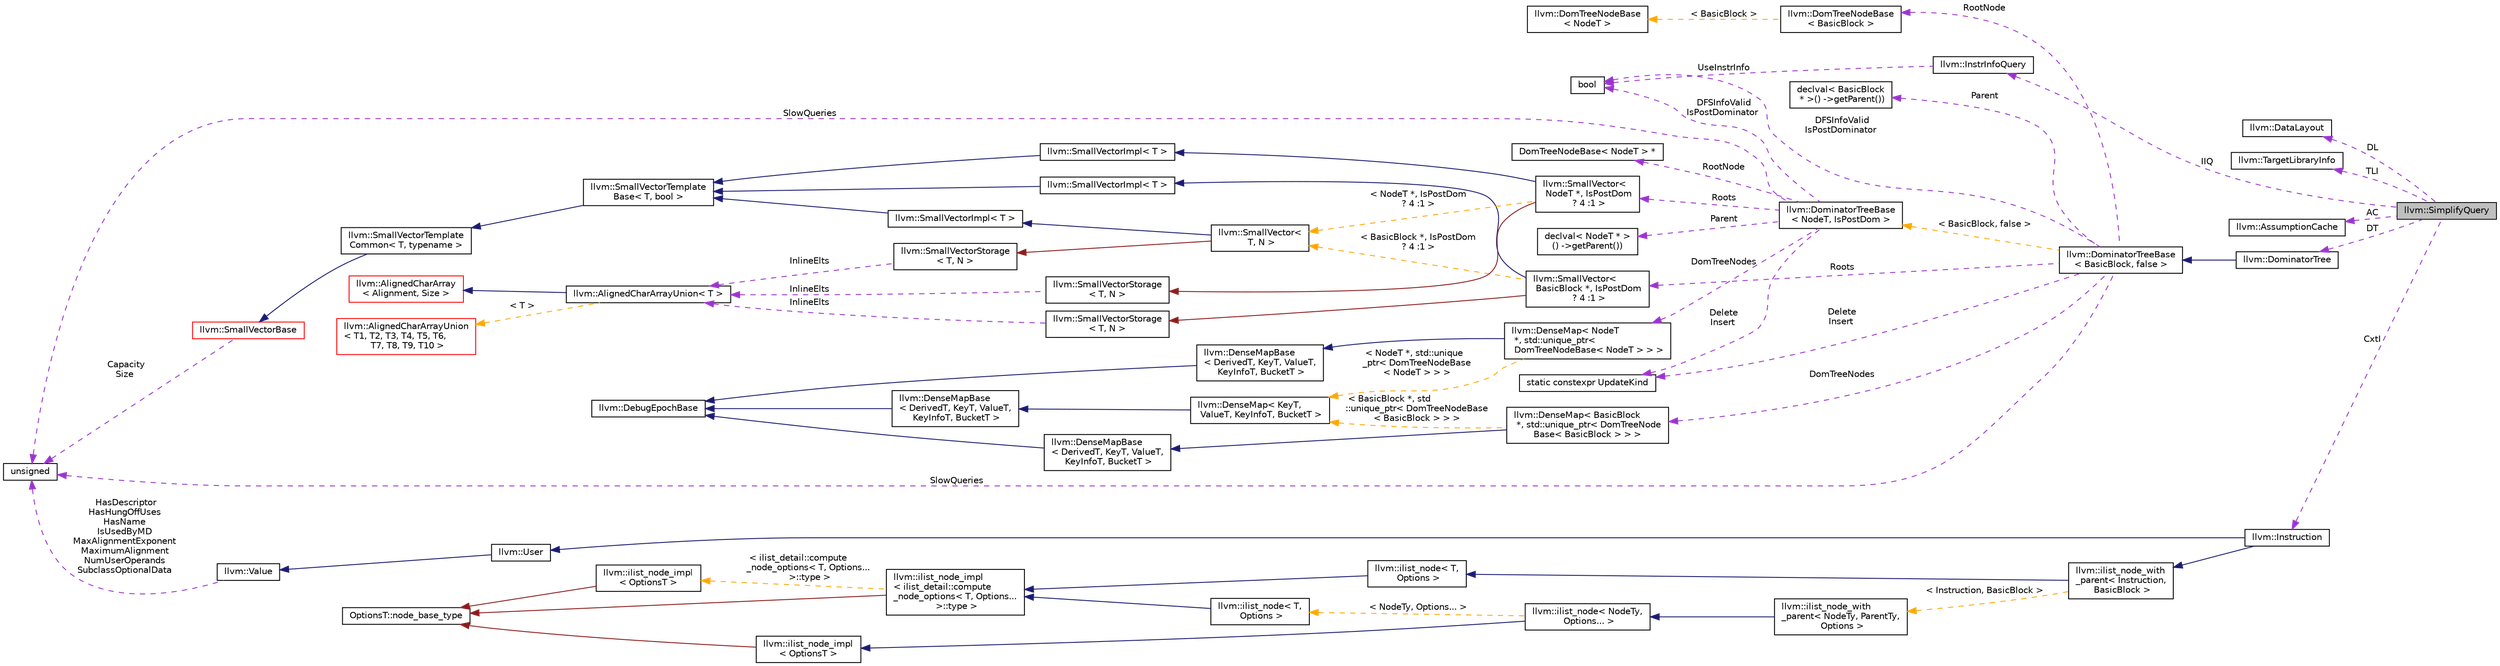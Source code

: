 digraph "llvm::SimplifyQuery"
{
 // LATEX_PDF_SIZE
  bgcolor="transparent";
  edge [fontname="Helvetica",fontsize="10",labelfontname="Helvetica",labelfontsize="10"];
  node [fontname="Helvetica",fontsize="10",shape="box"];
  rankdir="LR";
  Node1 [label="llvm::SimplifyQuery",height=0.2,width=0.4,color="black", fillcolor="grey75", style="filled", fontcolor="black",tooltip=" "];
  Node2 -> Node1 [dir="back",color="darkorchid3",fontsize="10",style="dashed",label=" DL" ,fontname="Helvetica"];
  Node2 [label="llvm::DataLayout",height=0.2,width=0.4,color="black",URL="$classllvm_1_1DataLayout.html",tooltip="A parsed version of the target data layout string in and methods for querying it."];
  Node3 -> Node1 [dir="back",color="darkorchid3",fontsize="10",style="dashed",label=" TLI" ,fontname="Helvetica"];
  Node3 [label="llvm::TargetLibraryInfo",height=0.2,width=0.4,color="black",URL="$classllvm_1_1TargetLibraryInfo.html",tooltip="Provides information about what library functions are available for the current target."];
  Node4 -> Node1 [dir="back",color="darkorchid3",fontsize="10",style="dashed",label=" DT" ,fontname="Helvetica"];
  Node4 [label="llvm::DominatorTree",height=0.2,width=0.4,color="black",URL="$classllvm_1_1DominatorTree.html",tooltip="Concrete subclass of DominatorTreeBase that is used to compute a normal dominator tree."];
  Node5 -> Node4 [dir="back",color="midnightblue",fontsize="10",style="solid",fontname="Helvetica"];
  Node5 [label="llvm::DominatorTreeBase\l\< BasicBlock, false \>",height=0.2,width=0.4,color="black",URL="$classllvm_1_1DominatorTreeBase.html",tooltip=" "];
  Node6 -> Node5 [dir="back",color="darkorchid3",fontsize="10",style="dashed",label=" DFSInfoValid\nIsPostDominator" ,fontname="Helvetica"];
  Node6 [label="bool",height=0.2,width=0.4,color="black",URL="$classbool.html",tooltip=" "];
  Node7 -> Node5 [dir="back",color="darkorchid3",fontsize="10",style="dashed",label=" Delete\nInsert" ,fontname="Helvetica"];
  Node7 [label="static constexpr UpdateKind",height=0.2,width=0.4,color="black",tooltip=" "];
  Node8 -> Node5 [dir="back",color="darkorchid3",fontsize="10",style="dashed",label=" Roots" ,fontname="Helvetica"];
  Node8 [label="llvm::SmallVector\<\l BasicBlock *, IsPostDom\l ? 4 :1 \>",height=0.2,width=0.4,color="black",URL="$classllvm_1_1SmallVector.html",tooltip=" "];
  Node9 -> Node8 [dir="back",color="midnightblue",fontsize="10",style="solid",fontname="Helvetica"];
  Node9 [label="llvm::SmallVectorImpl\< T \>",height=0.2,width=0.4,color="black",URL="$classllvm_1_1SmallVectorImpl.html",tooltip="This class consists of common code factored out of the SmallVector class to reduce code duplication b..."];
  Node10 -> Node9 [dir="back",color="midnightblue",fontsize="10",style="solid",fontname="Helvetica"];
  Node10 [label="llvm::SmallVectorTemplate\lBase\< T, bool \>",height=0.2,width=0.4,color="black",URL="$classllvm_1_1SmallVectorTemplateBase.html",tooltip="SmallVectorTemplateBase<TriviallyCopyable = false> - This is where we put method implementations that..."];
  Node11 -> Node10 [dir="back",color="midnightblue",fontsize="10",style="solid",fontname="Helvetica"];
  Node11 [label="llvm::SmallVectorTemplate\lCommon\< T, typename \>",height=0.2,width=0.4,color="black",URL="$classllvm_1_1SmallVectorTemplateCommon.html",tooltip="This is the part of SmallVectorTemplateBase which does not depend on whether the type T is a POD."];
  Node12 -> Node11 [dir="back",color="midnightblue",fontsize="10",style="solid",fontname="Helvetica"];
  Node12 [label="llvm::SmallVectorBase",height=0.2,width=0.4,color="red",URL="$classllvm_1_1SmallVectorBase.html",tooltip="This is all the non-templated stuff common to all SmallVectors."];
  Node14 -> Node12 [dir="back",color="darkorchid3",fontsize="10",style="dashed",label=" Capacity\nSize" ,fontname="Helvetica"];
  Node14 [label="unsigned",height=0.2,width=0.4,color="black",URL="$classunsigned.html",tooltip=" "];
  Node15 -> Node8 [dir="back",color="firebrick4",fontsize="10",style="solid",fontname="Helvetica"];
  Node15 [label="llvm::SmallVectorStorage\l\< T, N \>",height=0.2,width=0.4,color="black",URL="$structllvm_1_1SmallVectorStorage.html",tooltip="Storage for the SmallVector elements."];
  Node16 -> Node15 [dir="back",color="darkorchid3",fontsize="10",style="dashed",label=" InlineElts" ,fontname="Helvetica"];
  Node16 [label="llvm::AlignedCharArrayUnion\< T \>",height=0.2,width=0.4,color="black",URL="$structllvm_1_1AlignedCharArrayUnion.html",tooltip=" "];
  Node17 -> Node16 [dir="back",color="midnightblue",fontsize="10",style="solid",fontname="Helvetica"];
  Node17 [label="llvm::AlignedCharArray\l\< Alignment, Size \>",height=0.2,width=0.4,color="red",URL="$structllvm_1_1AlignedCharArray.html",tooltip="Helper for building an aligned character array type."];
  Node19 -> Node16 [dir="back",color="orange",fontsize="10",style="dashed",label=" \< T \>" ,fontname="Helvetica"];
  Node19 [label="llvm::AlignedCharArrayUnion\l\< T1, T2, T3, T4, T5, T6,\l T7, T8, T9, T10 \>",height=0.2,width=0.4,color="red",URL="$structllvm_1_1AlignedCharArrayUnion.html",tooltip="This union template exposes a suitably aligned and sized character array member which can hold elemen..."];
  Node21 -> Node8 [dir="back",color="orange",fontsize="10",style="dashed",label=" \< BasicBlock *, IsPostDom\l ? 4 :1 \>" ,fontname="Helvetica"];
  Node21 [label="llvm::SmallVector\<\l T, N \>",height=0.2,width=0.4,color="black",URL="$classllvm_1_1SmallVector.html",tooltip="This is a 'vector' (really, a variable-sized array), optimized for the case when the array is small."];
  Node22 -> Node21 [dir="back",color="midnightblue",fontsize="10",style="solid",fontname="Helvetica"];
  Node22 [label="llvm::SmallVectorImpl\< T \>",height=0.2,width=0.4,color="black",URL="$classllvm_1_1SmallVectorImpl.html",tooltip="This class consists of common code factored out of the SmallVector class to reduce code duplication b..."];
  Node10 -> Node22 [dir="back",color="midnightblue",fontsize="10",style="solid",fontname="Helvetica"];
  Node23 -> Node21 [dir="back",color="firebrick4",fontsize="10",style="solid",fontname="Helvetica"];
  Node23 [label="llvm::SmallVectorStorage\l\< T, N \>",height=0.2,width=0.4,color="black",URL="$structllvm_1_1SmallVectorStorage.html",tooltip="Storage for the SmallVector elements."];
  Node16 -> Node23 [dir="back",color="darkorchid3",fontsize="10",style="dashed",label=" InlineElts" ,fontname="Helvetica"];
  Node24 -> Node5 [dir="back",color="darkorchid3",fontsize="10",style="dashed",label=" DomTreeNodes" ,fontname="Helvetica"];
  Node24 [label="llvm::DenseMap\< BasicBlock\l *, std::unique_ptr\< DomTreeNode\lBase\< BasicBlock \> \> \>",height=0.2,width=0.4,color="black",URL="$classllvm_1_1DenseMap.html",tooltip=" "];
  Node25 -> Node24 [dir="back",color="midnightblue",fontsize="10",style="solid",fontname="Helvetica"];
  Node25 [label="llvm::DenseMapBase\l\< DerivedT, KeyT, ValueT,\l KeyInfoT, BucketT \>",height=0.2,width=0.4,color="black",URL="$classllvm_1_1DenseMapBase.html",tooltip=" "];
  Node26 -> Node25 [dir="back",color="midnightblue",fontsize="10",style="solid",fontname="Helvetica"];
  Node26 [label="llvm::DebugEpochBase",height=0.2,width=0.4,color="black",URL="$classllvm_1_1DebugEpochBase.html",tooltip=" "];
  Node27 -> Node24 [dir="back",color="orange",fontsize="10",style="dashed",label=" \< BasicBlock *, std\l::unique_ptr\< DomTreeNodeBase\l\< BasicBlock \> \> \>" ,fontname="Helvetica"];
  Node27 [label="llvm::DenseMap\< KeyT,\l ValueT, KeyInfoT, BucketT \>",height=0.2,width=0.4,color="black",URL="$classllvm_1_1DenseMap.html",tooltip=" "];
  Node28 -> Node27 [dir="back",color="midnightblue",fontsize="10",style="solid",fontname="Helvetica"];
  Node28 [label="llvm::DenseMapBase\l\< DerivedT, KeyT, ValueT,\l KeyInfoT, BucketT \>",height=0.2,width=0.4,color="black",URL="$classllvm_1_1DenseMapBase.html",tooltip=" "];
  Node26 -> Node28 [dir="back",color="midnightblue",fontsize="10",style="solid",fontname="Helvetica"];
  Node29 -> Node5 [dir="back",color="darkorchid3",fontsize="10",style="dashed",label=" RootNode" ,fontname="Helvetica"];
  Node29 [label="llvm::DomTreeNodeBase\l\< BasicBlock \>",height=0.2,width=0.4,color="black",URL="$classllvm_1_1DomTreeNodeBase.html",tooltip=" "];
  Node30 -> Node29 [dir="back",color="orange",fontsize="10",style="dashed",label=" \< BasicBlock \>" ,fontname="Helvetica"];
  Node30 [label="llvm::DomTreeNodeBase\l\< NodeT \>",height=0.2,width=0.4,color="black",URL="$classllvm_1_1DomTreeNodeBase.html",tooltip="Base class for the actual dominator tree node."];
  Node31 -> Node5 [dir="back",color="darkorchid3",fontsize="10",style="dashed",label=" Parent" ,fontname="Helvetica"];
  Node31 [label="declval\< BasicBlock\l * \>() -\>getParent())",height=0.2,width=0.4,color="black",URL="$classdecltype_07std_1_1declval_3_01BasicBlock_01_5_01_4_07_08_01-_4getParent_07_08_08.html",tooltip=" "];
  Node14 -> Node5 [dir="back",color="darkorchid3",fontsize="10",style="dashed",label=" SlowQueries" ,fontname="Helvetica"];
  Node32 -> Node5 [dir="back",color="orange",fontsize="10",style="dashed",label=" \< BasicBlock, false \>" ,fontname="Helvetica"];
  Node32 [label="llvm::DominatorTreeBase\l\< NodeT, IsPostDom \>",height=0.2,width=0.4,color="black",URL="$classllvm_1_1DominatorTreeBase.html",tooltip="Core dominator tree base class."];
  Node6 -> Node32 [dir="back",color="darkorchid3",fontsize="10",style="dashed",label=" DFSInfoValid\nIsPostDominator" ,fontname="Helvetica"];
  Node7 -> Node32 [dir="back",color="darkorchid3",fontsize="10",style="dashed",label=" Delete\nInsert" ,fontname="Helvetica"];
  Node33 -> Node32 [dir="back",color="darkorchid3",fontsize="10",style="dashed",label=" Roots" ,fontname="Helvetica"];
  Node33 [label="llvm::SmallVector\<\l NodeT *, IsPostDom\l ? 4 :1 \>",height=0.2,width=0.4,color="black",URL="$classllvm_1_1SmallVector.html",tooltip=" "];
  Node34 -> Node33 [dir="back",color="midnightblue",fontsize="10",style="solid",fontname="Helvetica"];
  Node34 [label="llvm::SmallVectorImpl\< T \>",height=0.2,width=0.4,color="black",URL="$classllvm_1_1SmallVectorImpl.html",tooltip="This class consists of common code factored out of the SmallVector class to reduce code duplication b..."];
  Node10 -> Node34 [dir="back",color="midnightblue",fontsize="10",style="solid",fontname="Helvetica"];
  Node35 -> Node33 [dir="back",color="firebrick4",fontsize="10",style="solid",fontname="Helvetica"];
  Node35 [label="llvm::SmallVectorStorage\l\< T, N \>",height=0.2,width=0.4,color="black",URL="$structllvm_1_1SmallVectorStorage.html",tooltip="Storage for the SmallVector elements."];
  Node16 -> Node35 [dir="back",color="darkorchid3",fontsize="10",style="dashed",label=" InlineElts" ,fontname="Helvetica"];
  Node21 -> Node33 [dir="back",color="orange",fontsize="10",style="dashed",label=" \< NodeT *, IsPostDom\l ? 4 :1 \>" ,fontname="Helvetica"];
  Node36 -> Node32 [dir="back",color="darkorchid3",fontsize="10",style="dashed",label=" DomTreeNodes" ,fontname="Helvetica"];
  Node36 [label="llvm::DenseMap\< NodeT\l *, std::unique_ptr\<\l DomTreeNodeBase\< NodeT \> \> \>",height=0.2,width=0.4,color="black",URL="$classllvm_1_1DenseMap.html",tooltip=" "];
  Node37 -> Node36 [dir="back",color="midnightblue",fontsize="10",style="solid",fontname="Helvetica"];
  Node37 [label="llvm::DenseMapBase\l\< DerivedT, KeyT, ValueT,\l KeyInfoT, BucketT \>",height=0.2,width=0.4,color="black",URL="$classllvm_1_1DenseMapBase.html",tooltip=" "];
  Node26 -> Node37 [dir="back",color="midnightblue",fontsize="10",style="solid",fontname="Helvetica"];
  Node27 -> Node36 [dir="back",color="orange",fontsize="10",style="dashed",label=" \< NodeT *, std::unique\l_ptr\< DomTreeNodeBase\l\< NodeT \> \> \>" ,fontname="Helvetica"];
  Node38 -> Node32 [dir="back",color="darkorchid3",fontsize="10",style="dashed",label=" RootNode" ,fontname="Helvetica"];
  Node38 [label="DomTreeNodeBase\< NodeT \> *",height=0.2,width=0.4,color="black",tooltip=" "];
  Node39 -> Node32 [dir="back",color="darkorchid3",fontsize="10",style="dashed",label=" Parent" ,fontname="Helvetica"];
  Node39 [label="declval\< NodeT * \>\l() -\>getParent())",height=0.2,width=0.4,color="black",tooltip=" "];
  Node14 -> Node32 [dir="back",color="darkorchid3",fontsize="10",style="dashed",label=" SlowQueries" ,fontname="Helvetica"];
  Node40 -> Node1 [dir="back",color="darkorchid3",fontsize="10",style="dashed",label=" AC" ,fontname="Helvetica"];
  Node40 [label="llvm::AssumptionCache",height=0.2,width=0.4,color="black",URL="$classllvm_1_1AssumptionCache.html",tooltip="A cache of @llvm.assume calls within a function."];
  Node41 -> Node1 [dir="back",color="darkorchid3",fontsize="10",style="dashed",label=" CxtI" ,fontname="Helvetica"];
  Node41 [label="llvm::Instruction",height=0.2,width=0.4,color="black",URL="$classllvm_1_1Instruction.html",tooltip=" "];
  Node42 -> Node41 [dir="back",color="midnightblue",fontsize="10",style="solid",fontname="Helvetica"];
  Node42 [label="llvm::User",height=0.2,width=0.4,color="black",URL="$classllvm_1_1User.html",tooltip=" "];
  Node43 -> Node42 [dir="back",color="midnightblue",fontsize="10",style="solid",fontname="Helvetica"];
  Node43 [label="llvm::Value",height=0.2,width=0.4,color="black",URL="$classllvm_1_1Value.html",tooltip="LLVM Value Representation."];
  Node14 -> Node43 [dir="back",color="darkorchid3",fontsize="10",style="dashed",label=" HasDescriptor\nHasHungOffUses\nHasName\nIsUsedByMD\nMaxAlignmentExponent\nMaximumAlignment\nNumUserOperands\nSubclassOptionalData" ,fontname="Helvetica"];
  Node44 -> Node41 [dir="back",color="midnightblue",fontsize="10",style="solid",fontname="Helvetica"];
  Node44 [label="llvm::ilist_node_with\l_parent\< Instruction,\l BasicBlock \>",height=0.2,width=0.4,color="black",URL="$classllvm_1_1ilist__node__with__parent.html",tooltip=" "];
  Node45 -> Node44 [dir="back",color="midnightblue",fontsize="10",style="solid",fontname="Helvetica"];
  Node45 [label="llvm::ilist_node\< T,\l Options \>",height=0.2,width=0.4,color="black",URL="$classllvm_1_1ilist__node.html",tooltip=" "];
  Node46 -> Node45 [dir="back",color="midnightblue",fontsize="10",style="solid",fontname="Helvetica"];
  Node46 [label="llvm::ilist_node_impl\l\< ilist_detail::compute\l_node_options\< T, Options...\l \>::type \>",height=0.2,width=0.4,color="black",URL="$classllvm_1_1ilist__node__impl.html",tooltip=" "];
  Node47 -> Node46 [dir="back",color="firebrick4",fontsize="10",style="solid",fontname="Helvetica"];
  Node47 [label="OptionsT::node_base_type",height=0.2,width=0.4,color="black",tooltip=" "];
  Node48 -> Node46 [dir="back",color="orange",fontsize="10",style="dashed",label=" \< ilist_detail::compute\l_node_options\< T, Options...\l \>::type \>" ,fontname="Helvetica"];
  Node48 [label="llvm::ilist_node_impl\l\< OptionsT \>",height=0.2,width=0.4,color="black",URL="$classllvm_1_1ilist__node__impl.html",tooltip="Implementation for an ilist node."];
  Node47 -> Node48 [dir="back",color="firebrick4",fontsize="10",style="solid",fontname="Helvetica"];
  Node49 -> Node44 [dir="back",color="orange",fontsize="10",style="dashed",label=" \< Instruction, BasicBlock \>" ,fontname="Helvetica"];
  Node49 [label="llvm::ilist_node_with\l_parent\< NodeTy, ParentTy,\l Options \>",height=0.2,width=0.4,color="black",URL="$classllvm_1_1ilist__node__with__parent.html",tooltip="An ilist node that can access its parent list."];
  Node50 -> Node49 [dir="back",color="midnightblue",fontsize="10",style="solid",fontname="Helvetica"];
  Node50 [label="llvm::ilist_node\< NodeTy,\l Options... \>",height=0.2,width=0.4,color="black",URL="$classllvm_1_1ilist__node.html",tooltip=" "];
  Node51 -> Node50 [dir="back",color="midnightblue",fontsize="10",style="solid",fontname="Helvetica"];
  Node51 [label="llvm::ilist_node_impl\l\< OptionsT \>",height=0.2,width=0.4,color="black",URL="$classllvm_1_1ilist__node__impl.html",tooltip="Implementation for an ilist node."];
  Node47 -> Node51 [dir="back",color="firebrick4",fontsize="10",style="solid",fontname="Helvetica"];
  Node52 -> Node50 [dir="back",color="orange",fontsize="10",style="dashed",label=" \< NodeTy, Options... \>" ,fontname="Helvetica"];
  Node52 [label="llvm::ilist_node\< T,\l Options \>",height=0.2,width=0.4,color="black",URL="$classllvm_1_1ilist__node.html",tooltip=" "];
  Node46 -> Node52 [dir="back",color="midnightblue",fontsize="10",style="solid",fontname="Helvetica"];
  Node53 -> Node1 [dir="back",color="darkorchid3",fontsize="10",style="dashed",label=" IIQ" ,fontname="Helvetica"];
  Node53 [label="llvm::InstrInfoQuery",height=0.2,width=0.4,color="black",URL="$structllvm_1_1InstrInfoQuery.html",tooltip="InstrInfoQuery provides an interface to query additional information for instructions like metadata o..."];
  Node6 -> Node53 [dir="back",color="darkorchid3",fontsize="10",style="dashed",label=" UseInstrInfo" ,fontname="Helvetica"];
}

